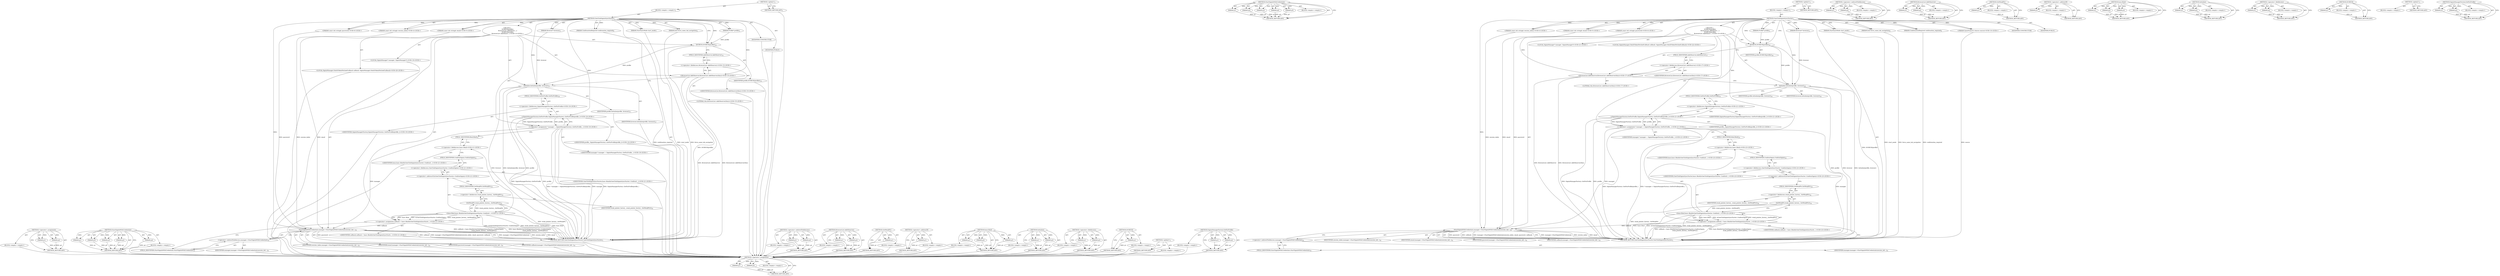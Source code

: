 digraph "SigninManagerFactory.GetForProfile" {
vulnerable_115 [label=<(METHOD,&lt;operator&gt;.assignment)>];
vulnerable_116 [label=<(PARAM,p1)>];
vulnerable_117 [label=<(PARAM,p2)>];
vulnerable_118 [label=<(BLOCK,&lt;empty&gt;,&lt;empty&gt;)>];
vulnerable_119 [label=<(METHOD_RETURN,ANY)>];
vulnerable_139 [label=<(METHOD,StartSignInWithCredentials)>];
vulnerable_140 [label=<(PARAM,p1)>];
vulnerable_141 [label=<(PARAM,p2)>];
vulnerable_142 [label=<(PARAM,p3)>];
vulnerable_143 [label=<(PARAM,p4)>];
vulnerable_144 [label=<(PARAM,p5)>];
vulnerable_145 [label=<(BLOCK,&lt;empty&gt;,&lt;empty&gt;)>];
vulnerable_146 [label=<(METHOD_RETURN,ANY)>];
vulnerable_6 [label=<(METHOD,&lt;global&gt;)<SUB>1</SUB>>];
vulnerable_7 [label=<(BLOCK,&lt;empty&gt;,&lt;empty&gt;)<SUB>1</SUB>>];
vulnerable_8 [label=<(METHOD,OneClickSigninSyncStarter)<SUB>1</SUB>>];
vulnerable_9 [label=<(PARAM,Profile* profile)<SUB>2</SUB>>];
vulnerable_10 [label=<(PARAM,Browser* browser)<SUB>3</SUB>>];
vulnerable_11 [label="<(PARAM,const std::string&amp; session_index)<SUB>4</SUB>>"];
vulnerable_12 [label="<(PARAM,const std::string&amp; email)<SUB>5</SUB>>"];
vulnerable_13 [label="<(PARAM,const std::string&amp; password)<SUB>6</SUB>>"];
vulnerable_14 [label=<(PARAM,StartSyncMode start_mode)<SUB>7</SUB>>];
vulnerable_15 [label=<(PARAM,bool force_same_tab_navigation)<SUB>8</SUB>>];
vulnerable_16 [label=<(PARAM,ConfirmationRequired confirmation_required)<SUB>9</SUB>>];
vulnerable_17 [label="<(BLOCK,{
   DCHECK(profile);
   BrowserList::AddObserv...,{
   DCHECK(profile);
   BrowserList::AddObserv...)<SUB>13</SUB>>"];
vulnerable_18 [label=<(DCHECK,DCHECK(profile))<SUB>14</SUB>>];
vulnerable_19 [label=<(IDENTIFIER,profile,DCHECK(profile))<SUB>14</SUB>>];
vulnerable_20 [label="<(BrowserList.AddObserver,BrowserList::AddObserver(this))<SUB>15</SUB>>"];
vulnerable_21 [label="<(&lt;operator&gt;.fieldAccess,BrowserList::AddObserver)<SUB>15</SUB>>"];
vulnerable_22 [label="<(IDENTIFIER,BrowserList,BrowserList::AddObserver(this))<SUB>15</SUB>>"];
vulnerable_23 [label=<(FIELD_IDENTIFIER,AddObserver,AddObserver)<SUB>15</SUB>>];
vulnerable_24 [label="<(LITERAL,this,BrowserList::AddObserver(this))<SUB>15</SUB>>"];
vulnerable_25 [label=<(Initialize,Initialize(profile, browser))<SUB>17</SUB>>];
vulnerable_26 [label=<(IDENTIFIER,profile,Initialize(profile, browser))<SUB>17</SUB>>];
vulnerable_27 [label=<(IDENTIFIER,browser,Initialize(profile, browser))<SUB>17</SUB>>];
vulnerable_28 [label="<(LOCAL,SigninManager* manager: SigninManager*)<SUB>19</SUB>>"];
vulnerable_29 [label="<(&lt;operator&gt;.assignment,* manager = SigninManagerFactory::GetForProfile...)<SUB>19</SUB>>"];
vulnerable_30 [label="<(IDENTIFIER,manager,* manager = SigninManagerFactory::GetForProfile...)<SUB>19</SUB>>"];
vulnerable_31 [label="<(SigninManagerFactory.GetForProfile,SigninManagerFactory::GetForProfile(profile_))<SUB>19</SUB>>"];
vulnerable_32 [label="<(&lt;operator&gt;.fieldAccess,SigninManagerFactory::GetForProfile)<SUB>19</SUB>>"];
vulnerable_33 [label="<(IDENTIFIER,SigninManagerFactory,SigninManagerFactory::GetForProfile(profile_))<SUB>19</SUB>>"];
vulnerable_34 [label=<(FIELD_IDENTIFIER,GetForProfile,GetForProfile)<SUB>19</SUB>>];
vulnerable_35 [label="<(IDENTIFIER,profile_,SigninManagerFactory::GetForProfile(profile_))<SUB>19</SUB>>"];
vulnerable_36 [label="<(LOCAL,SigninManager.OAuthTokenFetchedCallback callback: SigninManager.OAuthTokenFetchedCallback)<SUB>20</SUB>>"];
vulnerable_37 [label="<(&lt;operator&gt;.assignment,callback = base::Bind(&amp;OneClickSigninSyncStarte...)<SUB>21</SUB>>"];
vulnerable_38 [label="<(IDENTIFIER,callback,callback = base::Bind(&amp;OneClickSigninSyncStarte...)<SUB>21</SUB>>"];
vulnerable_39 [label="<(base.Bind,base::Bind(&amp;OneClickSigninSyncStarter::ConfirmS...)<SUB>21</SUB>>"];
vulnerable_40 [label="<(&lt;operator&gt;.fieldAccess,base::Bind)<SUB>21</SUB>>"];
vulnerable_41 [label="<(IDENTIFIER,base,base::Bind(&amp;OneClickSigninSyncStarter::ConfirmS...)<SUB>21</SUB>>"];
vulnerable_42 [label=<(FIELD_IDENTIFIER,Bind,Bind)<SUB>21</SUB>>];
vulnerable_43 [label="<(&lt;operator&gt;.addressOf,&amp;OneClickSigninSyncStarter::ConfirmSignin)<SUB>21</SUB>>"];
vulnerable_44 [label="<(&lt;operator&gt;.fieldAccess,OneClickSigninSyncStarter::ConfirmSignin)<SUB>21</SUB>>"];
vulnerable_45 [label="<(IDENTIFIER,OneClickSigninSyncStarter,base::Bind(&amp;OneClickSigninSyncStarter::ConfirmS...)<SUB>21</SUB>>"];
vulnerable_46 [label=<(FIELD_IDENTIFIER,ConfirmSignin,ConfirmSignin)<SUB>21</SUB>>];
vulnerable_47 [label=<(GetWeakPtr,weak_pointer_factory_.GetWeakPtr())<SUB>22</SUB>>];
vulnerable_48 [label=<(&lt;operator&gt;.fieldAccess,weak_pointer_factory_.GetWeakPtr)<SUB>22</SUB>>];
vulnerable_49 [label=<(IDENTIFIER,weak_pointer_factory_,weak_pointer_factory_.GetWeakPtr())<SUB>22</SUB>>];
vulnerable_50 [label=<(FIELD_IDENTIFIER,GetWeakPtr,GetWeakPtr)<SUB>22</SUB>>];
vulnerable_51 [label=<(StartSignInWithCredentials,manager-&gt;StartSignInWithCredentials(session_ind...)<SUB>23</SUB>>];
vulnerable_52 [label=<(&lt;operator&gt;.indirectFieldAccess,manager-&gt;StartSignInWithCredentials)<SUB>23</SUB>>];
vulnerable_53 [label=<(IDENTIFIER,manager,manager-&gt;StartSignInWithCredentials(session_ind...)<SUB>23</SUB>>];
vulnerable_54 [label=<(FIELD_IDENTIFIER,StartSignInWithCredentials,StartSignInWithCredentials)<SUB>23</SUB>>];
vulnerable_55 [label=<(IDENTIFIER,session_index,manager-&gt;StartSignInWithCredentials(session_ind...)<SUB>23</SUB>>];
vulnerable_56 [label=<(IDENTIFIER,email,manager-&gt;StartSignInWithCredentials(session_ind...)<SUB>23</SUB>>];
vulnerable_57 [label=<(IDENTIFIER,password,manager-&gt;StartSignInWithCredentials(session_ind...)<SUB>23</SUB>>];
vulnerable_58 [label=<(IDENTIFIER,callback,manager-&gt;StartSignInWithCredentials(session_ind...)<SUB>23</SUB>>];
vulnerable_59 [label=<(MODIFIER,CONSTRUCTOR)>];
vulnerable_60 [label=<(MODIFIER,PUBLIC)>];
vulnerable_61 [label=<(METHOD_RETURN,OneClickSigninSyncStarter.OneClickSigninSyncStarter)<SUB>1</SUB>>];
vulnerable_63 [label=<(METHOD_RETURN,ANY)<SUB>1</SUB>>];
vulnerable_147 [label=<(METHOD,&lt;operator&gt;.indirectFieldAccess)>];
vulnerable_148 [label=<(PARAM,p1)>];
vulnerable_149 [label=<(PARAM,p2)>];
vulnerable_150 [label=<(BLOCK,&lt;empty&gt;,&lt;empty&gt;)>];
vulnerable_151 [label=<(METHOD_RETURN,ANY)>];
vulnerable_100 [label=<(METHOD,BrowserList.AddObserver)>];
vulnerable_101 [label=<(PARAM,p1)>];
vulnerable_102 [label=<(PARAM,p2)>];
vulnerable_103 [label=<(BLOCK,&lt;empty&gt;,&lt;empty&gt;)>];
vulnerable_104 [label=<(METHOD_RETURN,ANY)>];
vulnerable_135 [label=<(METHOD,GetWeakPtr)>];
vulnerable_136 [label=<(PARAM,p1)>];
vulnerable_137 [label=<(BLOCK,&lt;empty&gt;,&lt;empty&gt;)>];
vulnerable_138 [label=<(METHOD_RETURN,ANY)>];
vulnerable_131 [label=<(METHOD,&lt;operator&gt;.addressOf)>];
vulnerable_132 [label=<(PARAM,p1)>];
vulnerable_133 [label=<(BLOCK,&lt;empty&gt;,&lt;empty&gt;)>];
vulnerable_134 [label=<(METHOD_RETURN,ANY)>];
vulnerable_125 [label=<(METHOD,base.Bind)>];
vulnerable_126 [label=<(PARAM,p1)>];
vulnerable_127 [label=<(PARAM,p2)>];
vulnerable_128 [label=<(PARAM,p3)>];
vulnerable_129 [label=<(BLOCK,&lt;empty&gt;,&lt;empty&gt;)>];
vulnerable_130 [label=<(METHOD_RETURN,ANY)>];
vulnerable_110 [label=<(METHOD,Initialize)>];
vulnerable_111 [label=<(PARAM,p1)>];
vulnerable_112 [label=<(PARAM,p2)>];
vulnerable_113 [label=<(BLOCK,&lt;empty&gt;,&lt;empty&gt;)>];
vulnerable_114 [label=<(METHOD_RETURN,ANY)>];
vulnerable_105 [label=<(METHOD,&lt;operator&gt;.fieldAccess)>];
vulnerable_106 [label=<(PARAM,p1)>];
vulnerable_107 [label=<(PARAM,p2)>];
vulnerable_108 [label=<(BLOCK,&lt;empty&gt;,&lt;empty&gt;)>];
vulnerable_109 [label=<(METHOD_RETURN,ANY)>];
vulnerable_96 [label=<(METHOD,DCHECK)>];
vulnerable_97 [label=<(PARAM,p1)>];
vulnerable_98 [label=<(BLOCK,&lt;empty&gt;,&lt;empty&gt;)>];
vulnerable_99 [label=<(METHOD_RETURN,ANY)>];
vulnerable_90 [label=<(METHOD,&lt;global&gt;)<SUB>1</SUB>>];
vulnerable_91 [label=<(BLOCK,&lt;empty&gt;,&lt;empty&gt;)>];
vulnerable_92 [label=<(METHOD_RETURN,ANY)>];
vulnerable_120 [label=<(METHOD,SigninManagerFactory.GetForProfile)>];
vulnerable_121 [label=<(PARAM,p1)>];
vulnerable_122 [label=<(PARAM,p2)>];
vulnerable_123 [label=<(BLOCK,&lt;empty&gt;,&lt;empty&gt;)>];
vulnerable_124 [label=<(METHOD_RETURN,ANY)>];
fixed_118 [label=<(METHOD,&lt;operator&gt;.assignment)>];
fixed_119 [label=<(PARAM,p1)>];
fixed_120 [label=<(PARAM,p2)>];
fixed_121 [label=<(BLOCK,&lt;empty&gt;,&lt;empty&gt;)>];
fixed_122 [label=<(METHOD_RETURN,ANY)>];
fixed_142 [label=<(METHOD,StartSignInWithCredentials)>];
fixed_143 [label=<(PARAM,p1)>];
fixed_144 [label=<(PARAM,p2)>];
fixed_145 [label=<(PARAM,p3)>];
fixed_146 [label=<(PARAM,p4)>];
fixed_147 [label=<(PARAM,p5)>];
fixed_148 [label=<(BLOCK,&lt;empty&gt;,&lt;empty&gt;)>];
fixed_149 [label=<(METHOD_RETURN,ANY)>];
fixed_6 [label=<(METHOD,&lt;global&gt;)<SUB>1</SUB>>];
fixed_7 [label=<(BLOCK,&lt;empty&gt;,&lt;empty&gt;)<SUB>1</SUB>>];
fixed_8 [label=<(METHOD,OneClickSigninSyncStarter)<SUB>1</SUB>>];
fixed_9 [label=<(PARAM,Profile* profile)<SUB>2</SUB>>];
fixed_10 [label=<(PARAM,Browser* browser)<SUB>3</SUB>>];
fixed_11 [label="<(PARAM,const std::string&amp; session_index)<SUB>4</SUB>>"];
fixed_12 [label="<(PARAM,const std::string&amp; email)<SUB>5</SUB>>"];
fixed_13 [label="<(PARAM,const std::string&amp; password)<SUB>6</SUB>>"];
fixed_14 [label=<(PARAM,StartSyncMode start_mode)<SUB>7</SUB>>];
fixed_15 [label=<(PARAM,bool force_same_tab_navigation)<SUB>8</SUB>>];
fixed_16 [label=<(PARAM,ConfirmationRequired confirmation_required)<SUB>9</SUB>>];
fixed_17 [label="<(PARAM,SyncPromoUI::Source source)<SUB>10</SUB>>"];
fixed_18 [label="<(BLOCK,{
   DCHECK(profile);
   BrowserList::AddObserv...,{
   DCHECK(profile);
   BrowserList::AddObserv...)<SUB>15</SUB>>"];
fixed_19 [label=<(DCHECK,DCHECK(profile))<SUB>16</SUB>>];
fixed_20 [label=<(IDENTIFIER,profile,DCHECK(profile))<SUB>16</SUB>>];
fixed_21 [label="<(BrowserList.AddObserver,BrowserList::AddObserver(this))<SUB>17</SUB>>"];
fixed_22 [label="<(&lt;operator&gt;.fieldAccess,BrowserList::AddObserver)<SUB>17</SUB>>"];
fixed_23 [label="<(IDENTIFIER,BrowserList,BrowserList::AddObserver(this))<SUB>17</SUB>>"];
fixed_24 [label=<(FIELD_IDENTIFIER,AddObserver,AddObserver)<SUB>17</SUB>>];
fixed_25 [label="<(LITERAL,this,BrowserList::AddObserver(this))<SUB>17</SUB>>"];
fixed_26 [label=<(Initialize,Initialize(profile, browser))<SUB>19</SUB>>];
fixed_27 [label=<(IDENTIFIER,profile,Initialize(profile, browser))<SUB>19</SUB>>];
fixed_28 [label=<(IDENTIFIER,browser,Initialize(profile, browser))<SUB>19</SUB>>];
fixed_29 [label="<(LOCAL,SigninManager* manager: SigninManager*)<SUB>21</SUB>>"];
fixed_30 [label="<(&lt;operator&gt;.assignment,* manager = SigninManagerFactory::GetForProfile...)<SUB>21</SUB>>"];
fixed_31 [label="<(IDENTIFIER,manager,* manager = SigninManagerFactory::GetForProfile...)<SUB>21</SUB>>"];
fixed_32 [label="<(SigninManagerFactory.GetForProfile,SigninManagerFactory::GetForProfile(profile_))<SUB>21</SUB>>"];
fixed_33 [label="<(&lt;operator&gt;.fieldAccess,SigninManagerFactory::GetForProfile)<SUB>21</SUB>>"];
fixed_34 [label="<(IDENTIFIER,SigninManagerFactory,SigninManagerFactory::GetForProfile(profile_))<SUB>21</SUB>>"];
fixed_35 [label=<(FIELD_IDENTIFIER,GetForProfile,GetForProfile)<SUB>21</SUB>>];
fixed_36 [label="<(IDENTIFIER,profile_,SigninManagerFactory::GetForProfile(profile_))<SUB>21</SUB>>"];
fixed_37 [label="<(LOCAL,SigninManager.OAuthTokenFetchedCallback callback: SigninManager.OAuthTokenFetchedCallback)<SUB>22</SUB>>"];
fixed_38 [label="<(&lt;operator&gt;.assignment,callback = base::Bind(&amp;OneClickSigninSyncStarte...)<SUB>23</SUB>>"];
fixed_39 [label="<(IDENTIFIER,callback,callback = base::Bind(&amp;OneClickSigninSyncStarte...)<SUB>23</SUB>>"];
fixed_40 [label="<(base.Bind,base::Bind(&amp;OneClickSigninSyncStarter::ConfirmS...)<SUB>23</SUB>>"];
fixed_41 [label="<(&lt;operator&gt;.fieldAccess,base::Bind)<SUB>23</SUB>>"];
fixed_42 [label="<(IDENTIFIER,base,base::Bind(&amp;OneClickSigninSyncStarter::ConfirmS...)<SUB>23</SUB>>"];
fixed_43 [label=<(FIELD_IDENTIFIER,Bind,Bind)<SUB>23</SUB>>];
fixed_44 [label="<(&lt;operator&gt;.addressOf,&amp;OneClickSigninSyncStarter::ConfirmSignin)<SUB>23</SUB>>"];
fixed_45 [label="<(&lt;operator&gt;.fieldAccess,OneClickSigninSyncStarter::ConfirmSignin)<SUB>23</SUB>>"];
fixed_46 [label="<(IDENTIFIER,OneClickSigninSyncStarter,base::Bind(&amp;OneClickSigninSyncStarter::ConfirmS...)<SUB>23</SUB>>"];
fixed_47 [label=<(FIELD_IDENTIFIER,ConfirmSignin,ConfirmSignin)<SUB>23</SUB>>];
fixed_48 [label=<(GetWeakPtr,weak_pointer_factory_.GetWeakPtr())<SUB>24</SUB>>];
fixed_49 [label=<(&lt;operator&gt;.fieldAccess,weak_pointer_factory_.GetWeakPtr)<SUB>24</SUB>>];
fixed_50 [label=<(IDENTIFIER,weak_pointer_factory_,weak_pointer_factory_.GetWeakPtr())<SUB>24</SUB>>];
fixed_51 [label=<(FIELD_IDENTIFIER,GetWeakPtr,GetWeakPtr)<SUB>24</SUB>>];
fixed_52 [label=<(StartSignInWithCredentials,manager-&gt;StartSignInWithCredentials(session_ind...)<SUB>25</SUB>>];
fixed_53 [label=<(&lt;operator&gt;.indirectFieldAccess,manager-&gt;StartSignInWithCredentials)<SUB>25</SUB>>];
fixed_54 [label=<(IDENTIFIER,manager,manager-&gt;StartSignInWithCredentials(session_ind...)<SUB>25</SUB>>];
fixed_55 [label=<(FIELD_IDENTIFIER,StartSignInWithCredentials,StartSignInWithCredentials)<SUB>25</SUB>>];
fixed_56 [label=<(IDENTIFIER,session_index,manager-&gt;StartSignInWithCredentials(session_ind...)<SUB>25</SUB>>];
fixed_57 [label=<(IDENTIFIER,email,manager-&gt;StartSignInWithCredentials(session_ind...)<SUB>25</SUB>>];
fixed_58 [label=<(IDENTIFIER,password,manager-&gt;StartSignInWithCredentials(session_ind...)<SUB>25</SUB>>];
fixed_59 [label=<(IDENTIFIER,callback,manager-&gt;StartSignInWithCredentials(session_ind...)<SUB>25</SUB>>];
fixed_60 [label=<(MODIFIER,CONSTRUCTOR)>];
fixed_61 [label=<(MODIFIER,PUBLIC)>];
fixed_62 [label=<(METHOD_RETURN,OneClickSigninSyncStarter.OneClickSigninSyncStarter)<SUB>1</SUB>>];
fixed_64 [label=<(METHOD_RETURN,ANY)<SUB>1</SUB>>];
fixed_150 [label=<(METHOD,&lt;operator&gt;.indirectFieldAccess)>];
fixed_151 [label=<(PARAM,p1)>];
fixed_152 [label=<(PARAM,p2)>];
fixed_153 [label=<(BLOCK,&lt;empty&gt;,&lt;empty&gt;)>];
fixed_154 [label=<(METHOD_RETURN,ANY)>];
fixed_103 [label=<(METHOD,BrowserList.AddObserver)>];
fixed_104 [label=<(PARAM,p1)>];
fixed_105 [label=<(PARAM,p2)>];
fixed_106 [label=<(BLOCK,&lt;empty&gt;,&lt;empty&gt;)>];
fixed_107 [label=<(METHOD_RETURN,ANY)>];
fixed_138 [label=<(METHOD,GetWeakPtr)>];
fixed_139 [label=<(PARAM,p1)>];
fixed_140 [label=<(BLOCK,&lt;empty&gt;,&lt;empty&gt;)>];
fixed_141 [label=<(METHOD_RETURN,ANY)>];
fixed_134 [label=<(METHOD,&lt;operator&gt;.addressOf)>];
fixed_135 [label=<(PARAM,p1)>];
fixed_136 [label=<(BLOCK,&lt;empty&gt;,&lt;empty&gt;)>];
fixed_137 [label=<(METHOD_RETURN,ANY)>];
fixed_128 [label=<(METHOD,base.Bind)>];
fixed_129 [label=<(PARAM,p1)>];
fixed_130 [label=<(PARAM,p2)>];
fixed_131 [label=<(PARAM,p3)>];
fixed_132 [label=<(BLOCK,&lt;empty&gt;,&lt;empty&gt;)>];
fixed_133 [label=<(METHOD_RETURN,ANY)>];
fixed_113 [label=<(METHOD,Initialize)>];
fixed_114 [label=<(PARAM,p1)>];
fixed_115 [label=<(PARAM,p2)>];
fixed_116 [label=<(BLOCK,&lt;empty&gt;,&lt;empty&gt;)>];
fixed_117 [label=<(METHOD_RETURN,ANY)>];
fixed_108 [label=<(METHOD,&lt;operator&gt;.fieldAccess)>];
fixed_109 [label=<(PARAM,p1)>];
fixed_110 [label=<(PARAM,p2)>];
fixed_111 [label=<(BLOCK,&lt;empty&gt;,&lt;empty&gt;)>];
fixed_112 [label=<(METHOD_RETURN,ANY)>];
fixed_99 [label=<(METHOD,DCHECK)>];
fixed_100 [label=<(PARAM,p1)>];
fixed_101 [label=<(BLOCK,&lt;empty&gt;,&lt;empty&gt;)>];
fixed_102 [label=<(METHOD_RETURN,ANY)>];
fixed_93 [label=<(METHOD,&lt;global&gt;)<SUB>1</SUB>>];
fixed_94 [label=<(BLOCK,&lt;empty&gt;,&lt;empty&gt;)>];
fixed_95 [label=<(METHOD_RETURN,ANY)>];
fixed_123 [label=<(METHOD,SigninManagerFactory.GetForProfile)>];
fixed_124 [label=<(PARAM,p1)>];
fixed_125 [label=<(PARAM,p2)>];
fixed_126 [label=<(BLOCK,&lt;empty&gt;,&lt;empty&gt;)>];
fixed_127 [label=<(METHOD_RETURN,ANY)>];
vulnerable_115 -> vulnerable_116  [key=0, label="AST: "];
vulnerable_115 -> vulnerable_116  [key=1, label="DDG: "];
vulnerable_115 -> vulnerable_118  [key=0, label="AST: "];
vulnerable_115 -> vulnerable_117  [key=0, label="AST: "];
vulnerable_115 -> vulnerable_117  [key=1, label="DDG: "];
vulnerable_115 -> vulnerable_119  [key=0, label="AST: "];
vulnerable_115 -> vulnerable_119  [key=1, label="CFG: "];
vulnerable_116 -> vulnerable_119  [key=0, label="DDG: p1"];
vulnerable_117 -> vulnerable_119  [key=0, label="DDG: p2"];
vulnerable_118 -> fixed_118  [key=0];
vulnerable_119 -> fixed_118  [key=0];
vulnerable_139 -> vulnerable_140  [key=0, label="AST: "];
vulnerable_139 -> vulnerable_140  [key=1, label="DDG: "];
vulnerable_139 -> vulnerable_145  [key=0, label="AST: "];
vulnerable_139 -> vulnerable_141  [key=0, label="AST: "];
vulnerable_139 -> vulnerable_141  [key=1, label="DDG: "];
vulnerable_139 -> vulnerable_146  [key=0, label="AST: "];
vulnerable_139 -> vulnerable_146  [key=1, label="CFG: "];
vulnerable_139 -> vulnerable_142  [key=0, label="AST: "];
vulnerable_139 -> vulnerable_142  [key=1, label="DDG: "];
vulnerable_139 -> vulnerable_143  [key=0, label="AST: "];
vulnerable_139 -> vulnerable_143  [key=1, label="DDG: "];
vulnerable_139 -> vulnerable_144  [key=0, label="AST: "];
vulnerable_139 -> vulnerable_144  [key=1, label="DDG: "];
vulnerable_140 -> vulnerable_146  [key=0, label="DDG: p1"];
vulnerable_141 -> vulnerable_146  [key=0, label="DDG: p2"];
vulnerable_142 -> vulnerable_146  [key=0, label="DDG: p3"];
vulnerable_143 -> vulnerable_146  [key=0, label="DDG: p4"];
vulnerable_144 -> vulnerable_146  [key=0, label="DDG: p5"];
vulnerable_145 -> fixed_118  [key=0];
vulnerable_146 -> fixed_118  [key=0];
vulnerable_6 -> vulnerable_7  [key=0, label="AST: "];
vulnerable_6 -> vulnerable_63  [key=0, label="AST: "];
vulnerable_6 -> vulnerable_63  [key=1, label="CFG: "];
vulnerable_7 -> vulnerable_8  [key=0, label="AST: "];
vulnerable_8 -> vulnerable_9  [key=0, label="AST: "];
vulnerable_8 -> vulnerable_9  [key=1, label="DDG: "];
vulnerable_8 -> vulnerable_10  [key=0, label="AST: "];
vulnerable_8 -> vulnerable_10  [key=1, label="DDG: "];
vulnerable_8 -> vulnerable_11  [key=0, label="AST: "];
vulnerable_8 -> vulnerable_11  [key=1, label="DDG: "];
vulnerable_8 -> vulnerable_12  [key=0, label="AST: "];
vulnerable_8 -> vulnerable_12  [key=1, label="DDG: "];
vulnerable_8 -> vulnerable_13  [key=0, label="AST: "];
vulnerable_8 -> vulnerable_13  [key=1, label="DDG: "];
vulnerable_8 -> vulnerable_14  [key=0, label="AST: "];
vulnerable_8 -> vulnerable_14  [key=1, label="DDG: "];
vulnerable_8 -> vulnerable_15  [key=0, label="AST: "];
vulnerable_8 -> vulnerable_15  [key=1, label="DDG: "];
vulnerable_8 -> vulnerable_16  [key=0, label="AST: "];
vulnerable_8 -> vulnerable_16  [key=1, label="DDG: "];
vulnerable_8 -> vulnerable_17  [key=0, label="AST: "];
vulnerable_8 -> vulnerable_59  [key=0, label="AST: "];
vulnerable_8 -> vulnerable_60  [key=0, label="AST: "];
vulnerable_8 -> vulnerable_61  [key=0, label="AST: "];
vulnerable_8 -> vulnerable_18  [key=0, label="CFG: "];
vulnerable_8 -> vulnerable_18  [key=1, label="DDG: "];
vulnerable_8 -> vulnerable_20  [key=0, label="DDG: "];
vulnerable_8 -> vulnerable_25  [key=0, label="DDG: "];
vulnerable_8 -> vulnerable_51  [key=0, label="DDG: "];
vulnerable_8 -> vulnerable_31  [key=0, label="DDG: "];
vulnerable_9 -> vulnerable_18  [key=0, label="DDG: profile"];
vulnerable_10 -> vulnerable_25  [key=0, label="DDG: browser"];
vulnerable_11 -> vulnerable_51  [key=0, label="DDG: session_index"];
vulnerable_12 -> vulnerable_51  [key=0, label="DDG: email"];
vulnerable_13 -> vulnerable_51  [key=0, label="DDG: password"];
vulnerable_14 -> vulnerable_61  [key=0, label="DDG: start_mode"];
vulnerable_15 -> vulnerable_61  [key=0, label="DDG: force_same_tab_navigation"];
vulnerable_16 -> vulnerable_61  [key=0, label="DDG: confirmation_required"];
vulnerable_17 -> vulnerable_18  [key=0, label="AST: "];
vulnerable_17 -> vulnerable_20  [key=0, label="AST: "];
vulnerable_17 -> vulnerable_25  [key=0, label="AST: "];
vulnerable_17 -> vulnerable_28  [key=0, label="AST: "];
vulnerable_17 -> vulnerable_29  [key=0, label="AST: "];
vulnerable_17 -> vulnerable_36  [key=0, label="AST: "];
vulnerable_17 -> vulnerable_37  [key=0, label="AST: "];
vulnerable_17 -> vulnerable_51  [key=0, label="AST: "];
vulnerable_18 -> vulnerable_19  [key=0, label="AST: "];
vulnerable_18 -> vulnerable_23  [key=0, label="CFG: "];
vulnerable_18 -> vulnerable_61  [key=0, label="DDG: DCHECK(profile)"];
vulnerable_18 -> vulnerable_25  [key=0, label="DDG: profile"];
vulnerable_19 -> fixed_118  [key=0];
vulnerable_20 -> vulnerable_21  [key=0, label="AST: "];
vulnerable_20 -> vulnerable_24  [key=0, label="AST: "];
vulnerable_20 -> vulnerable_25  [key=0, label="CFG: "];
vulnerable_20 -> vulnerable_61  [key=0, label="DDG: BrowserList::AddObserver"];
vulnerable_20 -> vulnerable_61  [key=1, label="DDG: BrowserList::AddObserver(this)"];
vulnerable_21 -> vulnerable_22  [key=0, label="AST: "];
vulnerable_21 -> vulnerable_23  [key=0, label="AST: "];
vulnerable_21 -> vulnerable_20  [key=0, label="CFG: "];
vulnerable_22 -> fixed_118  [key=0];
vulnerable_23 -> vulnerable_21  [key=0, label="CFG: "];
vulnerable_24 -> fixed_118  [key=0];
vulnerable_25 -> vulnerable_26  [key=0, label="AST: "];
vulnerable_25 -> vulnerable_27  [key=0, label="AST: "];
vulnerable_25 -> vulnerable_34  [key=0, label="CFG: "];
vulnerable_25 -> vulnerable_61  [key=0, label="DDG: profile"];
vulnerable_25 -> vulnerable_61  [key=1, label="DDG: browser"];
vulnerable_25 -> vulnerable_61  [key=2, label="DDG: Initialize(profile, browser)"];
vulnerable_26 -> fixed_118  [key=0];
vulnerable_27 -> fixed_118  [key=0];
vulnerable_28 -> fixed_118  [key=0];
vulnerable_29 -> vulnerable_30  [key=0, label="AST: "];
vulnerable_29 -> vulnerable_31  [key=0, label="AST: "];
vulnerable_29 -> vulnerable_42  [key=0, label="CFG: "];
vulnerable_29 -> vulnerable_61  [key=0, label="DDG: manager"];
vulnerable_29 -> vulnerable_61  [key=1, label="DDG: SigninManagerFactory::GetForProfile(profile_)"];
vulnerable_29 -> vulnerable_61  [key=2, label="DDG: * manager = SigninManagerFactory::GetForProfile(profile_)"];
vulnerable_29 -> vulnerable_51  [key=0, label="DDG: manager"];
vulnerable_30 -> fixed_118  [key=0];
vulnerable_31 -> vulnerable_32  [key=0, label="AST: "];
vulnerable_31 -> vulnerable_35  [key=0, label="AST: "];
vulnerable_31 -> vulnerable_29  [key=0, label="CFG: "];
vulnerable_31 -> vulnerable_29  [key=1, label="DDG: SigninManagerFactory::GetForProfile"];
vulnerable_31 -> vulnerable_29  [key=2, label="DDG: profile_"];
vulnerable_31 -> vulnerable_61  [key=0, label="DDG: SigninManagerFactory::GetForProfile"];
vulnerable_31 -> vulnerable_61  [key=1, label="DDG: profile_"];
vulnerable_32 -> vulnerable_33  [key=0, label="AST: "];
vulnerable_32 -> vulnerable_34  [key=0, label="AST: "];
vulnerable_32 -> vulnerable_31  [key=0, label="CFG: "];
vulnerable_33 -> fixed_118  [key=0];
vulnerable_34 -> vulnerable_32  [key=0, label="CFG: "];
vulnerable_35 -> fixed_118  [key=0];
vulnerable_36 -> fixed_118  [key=0];
vulnerable_37 -> vulnerable_38  [key=0, label="AST: "];
vulnerable_37 -> vulnerable_39  [key=0, label="AST: "];
vulnerable_37 -> vulnerable_54  [key=0, label="CFG: "];
vulnerable_37 -> vulnerable_61  [key=0, label="DDG: base::Bind(&amp;OneClickSigninSyncStarter::ConfirmSignin,
                        weak_pointer_factory_.GetWeakPtr())"];
vulnerable_37 -> vulnerable_61  [key=1, label="DDG: callback = base::Bind(&amp;OneClickSigninSyncStarter::ConfirmSignin,
                        weak_pointer_factory_.GetWeakPtr())"];
vulnerable_37 -> vulnerable_51  [key=0, label="DDG: callback"];
vulnerable_38 -> fixed_118  [key=0];
vulnerable_39 -> vulnerable_40  [key=0, label="AST: "];
vulnerable_39 -> vulnerable_43  [key=0, label="AST: "];
vulnerable_39 -> vulnerable_47  [key=0, label="AST: "];
vulnerable_39 -> vulnerable_37  [key=0, label="CFG: "];
vulnerable_39 -> vulnerable_37  [key=1, label="DDG: base::Bind"];
vulnerable_39 -> vulnerable_37  [key=2, label="DDG: &amp;OneClickSigninSyncStarter::ConfirmSignin"];
vulnerable_39 -> vulnerable_37  [key=3, label="DDG: weak_pointer_factory_.GetWeakPtr()"];
vulnerable_39 -> vulnerable_61  [key=0, label="DDG: base::Bind"];
vulnerable_39 -> vulnerable_61  [key=1, label="DDG: &amp;OneClickSigninSyncStarter::ConfirmSignin"];
vulnerable_39 -> vulnerable_61  [key=2, label="DDG: weak_pointer_factory_.GetWeakPtr()"];
vulnerable_40 -> vulnerable_41  [key=0, label="AST: "];
vulnerable_40 -> vulnerable_42  [key=0, label="AST: "];
vulnerable_40 -> vulnerable_46  [key=0, label="CFG: "];
vulnerable_41 -> fixed_118  [key=0];
vulnerable_42 -> vulnerable_40  [key=0, label="CFG: "];
vulnerable_43 -> vulnerable_44  [key=0, label="AST: "];
vulnerable_43 -> vulnerable_50  [key=0, label="CFG: "];
vulnerable_44 -> vulnerable_45  [key=0, label="AST: "];
vulnerable_44 -> vulnerable_46  [key=0, label="AST: "];
vulnerable_44 -> vulnerable_43  [key=0, label="CFG: "];
vulnerable_45 -> fixed_118  [key=0];
vulnerable_46 -> vulnerable_44  [key=0, label="CFG: "];
vulnerable_47 -> vulnerable_48  [key=0, label="AST: "];
vulnerable_47 -> vulnerable_39  [key=0, label="CFG: "];
vulnerable_47 -> vulnerable_39  [key=1, label="DDG: weak_pointer_factory_.GetWeakPtr"];
vulnerable_47 -> vulnerable_61  [key=0, label="DDG: weak_pointer_factory_.GetWeakPtr"];
vulnerable_48 -> vulnerable_49  [key=0, label="AST: "];
vulnerable_48 -> vulnerable_50  [key=0, label="AST: "];
vulnerable_48 -> vulnerable_47  [key=0, label="CFG: "];
vulnerable_49 -> fixed_118  [key=0];
vulnerable_50 -> vulnerable_48  [key=0, label="CFG: "];
vulnerable_51 -> vulnerable_52  [key=0, label="AST: "];
vulnerable_51 -> vulnerable_55  [key=0, label="AST: "];
vulnerable_51 -> vulnerable_56  [key=0, label="AST: "];
vulnerable_51 -> vulnerable_57  [key=0, label="AST: "];
vulnerable_51 -> vulnerable_58  [key=0, label="AST: "];
vulnerable_51 -> vulnerable_61  [key=0, label="CFG: "];
vulnerable_51 -> vulnerable_61  [key=1, label="DDG: manager-&gt;StartSignInWithCredentials"];
vulnerable_51 -> vulnerable_61  [key=2, label="DDG: session_index"];
vulnerable_51 -> vulnerable_61  [key=3, label="DDG: email"];
vulnerable_51 -> vulnerable_61  [key=4, label="DDG: password"];
vulnerable_51 -> vulnerable_61  [key=5, label="DDG: callback"];
vulnerable_51 -> vulnerable_61  [key=6, label="DDG: manager-&gt;StartSignInWithCredentials(session_index, email, password, callback)"];
vulnerable_52 -> vulnerable_53  [key=0, label="AST: "];
vulnerable_52 -> vulnerable_54  [key=0, label="AST: "];
vulnerable_52 -> vulnerable_51  [key=0, label="CFG: "];
vulnerable_53 -> fixed_118  [key=0];
vulnerable_54 -> vulnerable_52  [key=0, label="CFG: "];
vulnerable_55 -> fixed_118  [key=0];
vulnerable_56 -> fixed_118  [key=0];
vulnerable_57 -> fixed_118  [key=0];
vulnerable_58 -> fixed_118  [key=0];
vulnerable_59 -> fixed_118  [key=0];
vulnerable_60 -> fixed_118  [key=0];
vulnerable_61 -> fixed_118  [key=0];
vulnerable_63 -> fixed_118  [key=0];
vulnerable_147 -> vulnerable_148  [key=0, label="AST: "];
vulnerable_147 -> vulnerable_148  [key=1, label="DDG: "];
vulnerable_147 -> vulnerable_150  [key=0, label="AST: "];
vulnerable_147 -> vulnerable_149  [key=0, label="AST: "];
vulnerable_147 -> vulnerable_149  [key=1, label="DDG: "];
vulnerable_147 -> vulnerable_151  [key=0, label="AST: "];
vulnerable_147 -> vulnerable_151  [key=1, label="CFG: "];
vulnerable_148 -> vulnerable_151  [key=0, label="DDG: p1"];
vulnerable_149 -> vulnerable_151  [key=0, label="DDG: p2"];
vulnerable_150 -> fixed_118  [key=0];
vulnerable_151 -> fixed_118  [key=0];
vulnerable_100 -> vulnerable_101  [key=0, label="AST: "];
vulnerable_100 -> vulnerable_101  [key=1, label="DDG: "];
vulnerable_100 -> vulnerable_103  [key=0, label="AST: "];
vulnerable_100 -> vulnerable_102  [key=0, label="AST: "];
vulnerable_100 -> vulnerable_102  [key=1, label="DDG: "];
vulnerable_100 -> vulnerable_104  [key=0, label="AST: "];
vulnerable_100 -> vulnerable_104  [key=1, label="CFG: "];
vulnerable_101 -> vulnerable_104  [key=0, label="DDG: p1"];
vulnerable_102 -> vulnerable_104  [key=0, label="DDG: p2"];
vulnerable_103 -> fixed_118  [key=0];
vulnerable_104 -> fixed_118  [key=0];
vulnerable_135 -> vulnerable_136  [key=0, label="AST: "];
vulnerable_135 -> vulnerable_136  [key=1, label="DDG: "];
vulnerable_135 -> vulnerable_137  [key=0, label="AST: "];
vulnerable_135 -> vulnerable_138  [key=0, label="AST: "];
vulnerable_135 -> vulnerable_138  [key=1, label="CFG: "];
vulnerable_136 -> vulnerable_138  [key=0, label="DDG: p1"];
vulnerable_137 -> fixed_118  [key=0];
vulnerable_138 -> fixed_118  [key=0];
vulnerable_131 -> vulnerable_132  [key=0, label="AST: "];
vulnerable_131 -> vulnerable_132  [key=1, label="DDG: "];
vulnerable_131 -> vulnerable_133  [key=0, label="AST: "];
vulnerable_131 -> vulnerable_134  [key=0, label="AST: "];
vulnerable_131 -> vulnerable_134  [key=1, label="CFG: "];
vulnerable_132 -> vulnerable_134  [key=0, label="DDG: p1"];
vulnerable_133 -> fixed_118  [key=0];
vulnerable_134 -> fixed_118  [key=0];
vulnerable_125 -> vulnerable_126  [key=0, label="AST: "];
vulnerable_125 -> vulnerable_126  [key=1, label="DDG: "];
vulnerable_125 -> vulnerable_129  [key=0, label="AST: "];
vulnerable_125 -> vulnerable_127  [key=0, label="AST: "];
vulnerable_125 -> vulnerable_127  [key=1, label="DDG: "];
vulnerable_125 -> vulnerable_130  [key=0, label="AST: "];
vulnerable_125 -> vulnerable_130  [key=1, label="CFG: "];
vulnerable_125 -> vulnerable_128  [key=0, label="AST: "];
vulnerable_125 -> vulnerable_128  [key=1, label="DDG: "];
vulnerable_126 -> vulnerable_130  [key=0, label="DDG: p1"];
vulnerable_127 -> vulnerable_130  [key=0, label="DDG: p2"];
vulnerable_128 -> vulnerable_130  [key=0, label="DDG: p3"];
vulnerable_129 -> fixed_118  [key=0];
vulnerable_130 -> fixed_118  [key=0];
vulnerable_110 -> vulnerable_111  [key=0, label="AST: "];
vulnerable_110 -> vulnerable_111  [key=1, label="DDG: "];
vulnerable_110 -> vulnerable_113  [key=0, label="AST: "];
vulnerable_110 -> vulnerable_112  [key=0, label="AST: "];
vulnerable_110 -> vulnerable_112  [key=1, label="DDG: "];
vulnerable_110 -> vulnerable_114  [key=0, label="AST: "];
vulnerable_110 -> vulnerable_114  [key=1, label="CFG: "];
vulnerable_111 -> vulnerable_114  [key=0, label="DDG: p1"];
vulnerable_112 -> vulnerable_114  [key=0, label="DDG: p2"];
vulnerable_113 -> fixed_118  [key=0];
vulnerable_114 -> fixed_118  [key=0];
vulnerable_105 -> vulnerable_106  [key=0, label="AST: "];
vulnerable_105 -> vulnerable_106  [key=1, label="DDG: "];
vulnerable_105 -> vulnerable_108  [key=0, label="AST: "];
vulnerable_105 -> vulnerable_107  [key=0, label="AST: "];
vulnerable_105 -> vulnerable_107  [key=1, label="DDG: "];
vulnerable_105 -> vulnerable_109  [key=0, label="AST: "];
vulnerable_105 -> vulnerable_109  [key=1, label="CFG: "];
vulnerable_106 -> vulnerable_109  [key=0, label="DDG: p1"];
vulnerable_107 -> vulnerable_109  [key=0, label="DDG: p2"];
vulnerable_108 -> fixed_118  [key=0];
vulnerable_109 -> fixed_118  [key=0];
vulnerable_96 -> vulnerable_97  [key=0, label="AST: "];
vulnerable_96 -> vulnerable_97  [key=1, label="DDG: "];
vulnerable_96 -> vulnerable_98  [key=0, label="AST: "];
vulnerable_96 -> vulnerable_99  [key=0, label="AST: "];
vulnerable_96 -> vulnerable_99  [key=1, label="CFG: "];
vulnerable_97 -> vulnerable_99  [key=0, label="DDG: p1"];
vulnerable_98 -> fixed_118  [key=0];
vulnerable_99 -> fixed_118  [key=0];
vulnerable_90 -> vulnerable_91  [key=0, label="AST: "];
vulnerable_90 -> vulnerable_92  [key=0, label="AST: "];
vulnerable_90 -> vulnerable_92  [key=1, label="CFG: "];
vulnerable_91 -> fixed_118  [key=0];
vulnerable_92 -> fixed_118  [key=0];
vulnerable_120 -> vulnerable_121  [key=0, label="AST: "];
vulnerable_120 -> vulnerable_121  [key=1, label="DDG: "];
vulnerable_120 -> vulnerable_123  [key=0, label="AST: "];
vulnerable_120 -> vulnerable_122  [key=0, label="AST: "];
vulnerable_120 -> vulnerable_122  [key=1, label="DDG: "];
vulnerable_120 -> vulnerable_124  [key=0, label="AST: "];
vulnerable_120 -> vulnerable_124  [key=1, label="CFG: "];
vulnerable_121 -> vulnerable_124  [key=0, label="DDG: p1"];
vulnerable_122 -> vulnerable_124  [key=0, label="DDG: p2"];
vulnerable_123 -> fixed_118  [key=0];
vulnerable_124 -> fixed_118  [key=0];
fixed_118 -> fixed_119  [key=0, label="AST: "];
fixed_118 -> fixed_119  [key=1, label="DDG: "];
fixed_118 -> fixed_121  [key=0, label="AST: "];
fixed_118 -> fixed_120  [key=0, label="AST: "];
fixed_118 -> fixed_120  [key=1, label="DDG: "];
fixed_118 -> fixed_122  [key=0, label="AST: "];
fixed_118 -> fixed_122  [key=1, label="CFG: "];
fixed_119 -> fixed_122  [key=0, label="DDG: p1"];
fixed_120 -> fixed_122  [key=0, label="DDG: p2"];
fixed_142 -> fixed_143  [key=0, label="AST: "];
fixed_142 -> fixed_143  [key=1, label="DDG: "];
fixed_142 -> fixed_148  [key=0, label="AST: "];
fixed_142 -> fixed_144  [key=0, label="AST: "];
fixed_142 -> fixed_144  [key=1, label="DDG: "];
fixed_142 -> fixed_149  [key=0, label="AST: "];
fixed_142 -> fixed_149  [key=1, label="CFG: "];
fixed_142 -> fixed_145  [key=0, label="AST: "];
fixed_142 -> fixed_145  [key=1, label="DDG: "];
fixed_142 -> fixed_146  [key=0, label="AST: "];
fixed_142 -> fixed_146  [key=1, label="DDG: "];
fixed_142 -> fixed_147  [key=0, label="AST: "];
fixed_142 -> fixed_147  [key=1, label="DDG: "];
fixed_143 -> fixed_149  [key=0, label="DDG: p1"];
fixed_144 -> fixed_149  [key=0, label="DDG: p2"];
fixed_145 -> fixed_149  [key=0, label="DDG: p3"];
fixed_146 -> fixed_149  [key=0, label="DDG: p4"];
fixed_147 -> fixed_149  [key=0, label="DDG: p5"];
fixed_6 -> fixed_7  [key=0, label="AST: "];
fixed_6 -> fixed_64  [key=0, label="AST: "];
fixed_6 -> fixed_64  [key=1, label="CFG: "];
fixed_7 -> fixed_8  [key=0, label="AST: "];
fixed_8 -> fixed_9  [key=0, label="AST: "];
fixed_8 -> fixed_9  [key=1, label="DDG: "];
fixed_8 -> fixed_10  [key=0, label="AST: "];
fixed_8 -> fixed_10  [key=1, label="DDG: "];
fixed_8 -> fixed_11  [key=0, label="AST: "];
fixed_8 -> fixed_11  [key=1, label="DDG: "];
fixed_8 -> fixed_12  [key=0, label="AST: "];
fixed_8 -> fixed_12  [key=1, label="DDG: "];
fixed_8 -> fixed_13  [key=0, label="AST: "];
fixed_8 -> fixed_13  [key=1, label="DDG: "];
fixed_8 -> fixed_14  [key=0, label="AST: "];
fixed_8 -> fixed_14  [key=1, label="DDG: "];
fixed_8 -> fixed_15  [key=0, label="AST: "];
fixed_8 -> fixed_15  [key=1, label="DDG: "];
fixed_8 -> fixed_16  [key=0, label="AST: "];
fixed_8 -> fixed_16  [key=1, label="DDG: "];
fixed_8 -> fixed_17  [key=0, label="AST: "];
fixed_8 -> fixed_17  [key=1, label="DDG: "];
fixed_8 -> fixed_18  [key=0, label="AST: "];
fixed_8 -> fixed_60  [key=0, label="AST: "];
fixed_8 -> fixed_61  [key=0, label="AST: "];
fixed_8 -> fixed_62  [key=0, label="AST: "];
fixed_8 -> fixed_19  [key=0, label="CFG: "];
fixed_8 -> fixed_19  [key=1, label="DDG: "];
fixed_8 -> fixed_21  [key=0, label="DDG: "];
fixed_8 -> fixed_26  [key=0, label="DDG: "];
fixed_8 -> fixed_52  [key=0, label="DDG: "];
fixed_8 -> fixed_32  [key=0, label="DDG: "];
fixed_9 -> fixed_19  [key=0, label="DDG: profile"];
fixed_10 -> fixed_26  [key=0, label="DDG: browser"];
fixed_11 -> fixed_52  [key=0, label="DDG: session_index"];
fixed_12 -> fixed_52  [key=0, label="DDG: email"];
fixed_13 -> fixed_52  [key=0, label="DDG: password"];
fixed_14 -> fixed_62  [key=0, label="DDG: start_mode"];
fixed_15 -> fixed_62  [key=0, label="DDG: force_same_tab_navigation"];
fixed_16 -> fixed_62  [key=0, label="DDG: confirmation_required"];
fixed_17 -> fixed_62  [key=0, label="DDG: source"];
fixed_18 -> fixed_19  [key=0, label="AST: "];
fixed_18 -> fixed_21  [key=0, label="AST: "];
fixed_18 -> fixed_26  [key=0, label="AST: "];
fixed_18 -> fixed_29  [key=0, label="AST: "];
fixed_18 -> fixed_30  [key=0, label="AST: "];
fixed_18 -> fixed_37  [key=0, label="AST: "];
fixed_18 -> fixed_38  [key=0, label="AST: "];
fixed_18 -> fixed_52  [key=0, label="AST: "];
fixed_19 -> fixed_20  [key=0, label="AST: "];
fixed_19 -> fixed_24  [key=0, label="CFG: "];
fixed_19 -> fixed_62  [key=0, label="DDG: DCHECK(profile)"];
fixed_19 -> fixed_26  [key=0, label="DDG: profile"];
fixed_21 -> fixed_22  [key=0, label="AST: "];
fixed_21 -> fixed_25  [key=0, label="AST: "];
fixed_21 -> fixed_26  [key=0, label="CFG: "];
fixed_21 -> fixed_62  [key=0, label="DDG: BrowserList::AddObserver"];
fixed_21 -> fixed_62  [key=1, label="DDG: BrowserList::AddObserver(this)"];
fixed_22 -> fixed_23  [key=0, label="AST: "];
fixed_22 -> fixed_24  [key=0, label="AST: "];
fixed_22 -> fixed_21  [key=0, label="CFG: "];
fixed_24 -> fixed_22  [key=0, label="CFG: "];
fixed_26 -> fixed_27  [key=0, label="AST: "];
fixed_26 -> fixed_28  [key=0, label="AST: "];
fixed_26 -> fixed_35  [key=0, label="CFG: "];
fixed_26 -> fixed_62  [key=0, label="DDG: profile"];
fixed_26 -> fixed_62  [key=1, label="DDG: browser"];
fixed_26 -> fixed_62  [key=2, label="DDG: Initialize(profile, browser)"];
fixed_30 -> fixed_31  [key=0, label="AST: "];
fixed_30 -> fixed_32  [key=0, label="AST: "];
fixed_30 -> fixed_43  [key=0, label="CFG: "];
fixed_30 -> fixed_62  [key=0, label="DDG: manager"];
fixed_30 -> fixed_62  [key=1, label="DDG: SigninManagerFactory::GetForProfile(profile_)"];
fixed_30 -> fixed_62  [key=2, label="DDG: * manager = SigninManagerFactory::GetForProfile(profile_)"];
fixed_30 -> fixed_52  [key=0, label="DDG: manager"];
fixed_32 -> fixed_33  [key=0, label="AST: "];
fixed_32 -> fixed_36  [key=0, label="AST: "];
fixed_32 -> fixed_30  [key=0, label="CFG: "];
fixed_32 -> fixed_30  [key=1, label="DDG: SigninManagerFactory::GetForProfile"];
fixed_32 -> fixed_30  [key=2, label="DDG: profile_"];
fixed_32 -> fixed_62  [key=0, label="DDG: SigninManagerFactory::GetForProfile"];
fixed_32 -> fixed_62  [key=1, label="DDG: profile_"];
fixed_33 -> fixed_34  [key=0, label="AST: "];
fixed_33 -> fixed_35  [key=0, label="AST: "];
fixed_33 -> fixed_32  [key=0, label="CFG: "];
fixed_35 -> fixed_33  [key=0, label="CFG: "];
fixed_38 -> fixed_39  [key=0, label="AST: "];
fixed_38 -> fixed_40  [key=0, label="AST: "];
fixed_38 -> fixed_55  [key=0, label="CFG: "];
fixed_38 -> fixed_62  [key=0, label="DDG: base::Bind(&amp;OneClickSigninSyncStarter::ConfirmSignin,
                        weak_pointer_factory_.GetWeakPtr())"];
fixed_38 -> fixed_62  [key=1, label="DDG: callback = base::Bind(&amp;OneClickSigninSyncStarter::ConfirmSignin,
                        weak_pointer_factory_.GetWeakPtr())"];
fixed_38 -> fixed_52  [key=0, label="DDG: callback"];
fixed_40 -> fixed_41  [key=0, label="AST: "];
fixed_40 -> fixed_44  [key=0, label="AST: "];
fixed_40 -> fixed_48  [key=0, label="AST: "];
fixed_40 -> fixed_38  [key=0, label="CFG: "];
fixed_40 -> fixed_38  [key=1, label="DDG: base::Bind"];
fixed_40 -> fixed_38  [key=2, label="DDG: &amp;OneClickSigninSyncStarter::ConfirmSignin"];
fixed_40 -> fixed_38  [key=3, label="DDG: weak_pointer_factory_.GetWeakPtr()"];
fixed_40 -> fixed_62  [key=0, label="DDG: base::Bind"];
fixed_40 -> fixed_62  [key=1, label="DDG: &amp;OneClickSigninSyncStarter::ConfirmSignin"];
fixed_40 -> fixed_62  [key=2, label="DDG: weak_pointer_factory_.GetWeakPtr()"];
fixed_41 -> fixed_42  [key=0, label="AST: "];
fixed_41 -> fixed_43  [key=0, label="AST: "];
fixed_41 -> fixed_47  [key=0, label="CFG: "];
fixed_43 -> fixed_41  [key=0, label="CFG: "];
fixed_44 -> fixed_45  [key=0, label="AST: "];
fixed_44 -> fixed_51  [key=0, label="CFG: "];
fixed_45 -> fixed_46  [key=0, label="AST: "];
fixed_45 -> fixed_47  [key=0, label="AST: "];
fixed_45 -> fixed_44  [key=0, label="CFG: "];
fixed_47 -> fixed_45  [key=0, label="CFG: "];
fixed_48 -> fixed_49  [key=0, label="AST: "];
fixed_48 -> fixed_40  [key=0, label="CFG: "];
fixed_48 -> fixed_40  [key=1, label="DDG: weak_pointer_factory_.GetWeakPtr"];
fixed_48 -> fixed_62  [key=0, label="DDG: weak_pointer_factory_.GetWeakPtr"];
fixed_49 -> fixed_50  [key=0, label="AST: "];
fixed_49 -> fixed_51  [key=0, label="AST: "];
fixed_49 -> fixed_48  [key=0, label="CFG: "];
fixed_51 -> fixed_49  [key=0, label="CFG: "];
fixed_52 -> fixed_53  [key=0, label="AST: "];
fixed_52 -> fixed_56  [key=0, label="AST: "];
fixed_52 -> fixed_57  [key=0, label="AST: "];
fixed_52 -> fixed_58  [key=0, label="AST: "];
fixed_52 -> fixed_59  [key=0, label="AST: "];
fixed_52 -> fixed_62  [key=0, label="CFG: "];
fixed_52 -> fixed_62  [key=1, label="DDG: manager-&gt;StartSignInWithCredentials"];
fixed_52 -> fixed_62  [key=2, label="DDG: session_index"];
fixed_52 -> fixed_62  [key=3, label="DDG: email"];
fixed_52 -> fixed_62  [key=4, label="DDG: password"];
fixed_52 -> fixed_62  [key=5, label="DDG: callback"];
fixed_52 -> fixed_62  [key=6, label="DDG: manager-&gt;StartSignInWithCredentials(session_index, email, password, callback)"];
fixed_53 -> fixed_54  [key=0, label="AST: "];
fixed_53 -> fixed_55  [key=0, label="AST: "];
fixed_53 -> fixed_52  [key=0, label="CFG: "];
fixed_55 -> fixed_53  [key=0, label="CFG: "];
fixed_150 -> fixed_151  [key=0, label="AST: "];
fixed_150 -> fixed_151  [key=1, label="DDG: "];
fixed_150 -> fixed_153  [key=0, label="AST: "];
fixed_150 -> fixed_152  [key=0, label="AST: "];
fixed_150 -> fixed_152  [key=1, label="DDG: "];
fixed_150 -> fixed_154  [key=0, label="AST: "];
fixed_150 -> fixed_154  [key=1, label="CFG: "];
fixed_151 -> fixed_154  [key=0, label="DDG: p1"];
fixed_152 -> fixed_154  [key=0, label="DDG: p2"];
fixed_103 -> fixed_104  [key=0, label="AST: "];
fixed_103 -> fixed_104  [key=1, label="DDG: "];
fixed_103 -> fixed_106  [key=0, label="AST: "];
fixed_103 -> fixed_105  [key=0, label="AST: "];
fixed_103 -> fixed_105  [key=1, label="DDG: "];
fixed_103 -> fixed_107  [key=0, label="AST: "];
fixed_103 -> fixed_107  [key=1, label="CFG: "];
fixed_104 -> fixed_107  [key=0, label="DDG: p1"];
fixed_105 -> fixed_107  [key=0, label="DDG: p2"];
fixed_138 -> fixed_139  [key=0, label="AST: "];
fixed_138 -> fixed_139  [key=1, label="DDG: "];
fixed_138 -> fixed_140  [key=0, label="AST: "];
fixed_138 -> fixed_141  [key=0, label="AST: "];
fixed_138 -> fixed_141  [key=1, label="CFG: "];
fixed_139 -> fixed_141  [key=0, label="DDG: p1"];
fixed_134 -> fixed_135  [key=0, label="AST: "];
fixed_134 -> fixed_135  [key=1, label="DDG: "];
fixed_134 -> fixed_136  [key=0, label="AST: "];
fixed_134 -> fixed_137  [key=0, label="AST: "];
fixed_134 -> fixed_137  [key=1, label="CFG: "];
fixed_135 -> fixed_137  [key=0, label="DDG: p1"];
fixed_128 -> fixed_129  [key=0, label="AST: "];
fixed_128 -> fixed_129  [key=1, label="DDG: "];
fixed_128 -> fixed_132  [key=0, label="AST: "];
fixed_128 -> fixed_130  [key=0, label="AST: "];
fixed_128 -> fixed_130  [key=1, label="DDG: "];
fixed_128 -> fixed_133  [key=0, label="AST: "];
fixed_128 -> fixed_133  [key=1, label="CFG: "];
fixed_128 -> fixed_131  [key=0, label="AST: "];
fixed_128 -> fixed_131  [key=1, label="DDG: "];
fixed_129 -> fixed_133  [key=0, label="DDG: p1"];
fixed_130 -> fixed_133  [key=0, label="DDG: p2"];
fixed_131 -> fixed_133  [key=0, label="DDG: p3"];
fixed_113 -> fixed_114  [key=0, label="AST: "];
fixed_113 -> fixed_114  [key=1, label="DDG: "];
fixed_113 -> fixed_116  [key=0, label="AST: "];
fixed_113 -> fixed_115  [key=0, label="AST: "];
fixed_113 -> fixed_115  [key=1, label="DDG: "];
fixed_113 -> fixed_117  [key=0, label="AST: "];
fixed_113 -> fixed_117  [key=1, label="CFG: "];
fixed_114 -> fixed_117  [key=0, label="DDG: p1"];
fixed_115 -> fixed_117  [key=0, label="DDG: p2"];
fixed_108 -> fixed_109  [key=0, label="AST: "];
fixed_108 -> fixed_109  [key=1, label="DDG: "];
fixed_108 -> fixed_111  [key=0, label="AST: "];
fixed_108 -> fixed_110  [key=0, label="AST: "];
fixed_108 -> fixed_110  [key=1, label="DDG: "];
fixed_108 -> fixed_112  [key=0, label="AST: "];
fixed_108 -> fixed_112  [key=1, label="CFG: "];
fixed_109 -> fixed_112  [key=0, label="DDG: p1"];
fixed_110 -> fixed_112  [key=0, label="DDG: p2"];
fixed_99 -> fixed_100  [key=0, label="AST: "];
fixed_99 -> fixed_100  [key=1, label="DDG: "];
fixed_99 -> fixed_101  [key=0, label="AST: "];
fixed_99 -> fixed_102  [key=0, label="AST: "];
fixed_99 -> fixed_102  [key=1, label="CFG: "];
fixed_100 -> fixed_102  [key=0, label="DDG: p1"];
fixed_93 -> fixed_94  [key=0, label="AST: "];
fixed_93 -> fixed_95  [key=0, label="AST: "];
fixed_93 -> fixed_95  [key=1, label="CFG: "];
fixed_123 -> fixed_124  [key=0, label="AST: "];
fixed_123 -> fixed_124  [key=1, label="DDG: "];
fixed_123 -> fixed_126  [key=0, label="AST: "];
fixed_123 -> fixed_125  [key=0, label="AST: "];
fixed_123 -> fixed_125  [key=1, label="DDG: "];
fixed_123 -> fixed_127  [key=0, label="AST: "];
fixed_123 -> fixed_127  [key=1, label="CFG: "];
fixed_124 -> fixed_127  [key=0, label="DDG: p1"];
fixed_125 -> fixed_127  [key=0, label="DDG: p2"];
}
